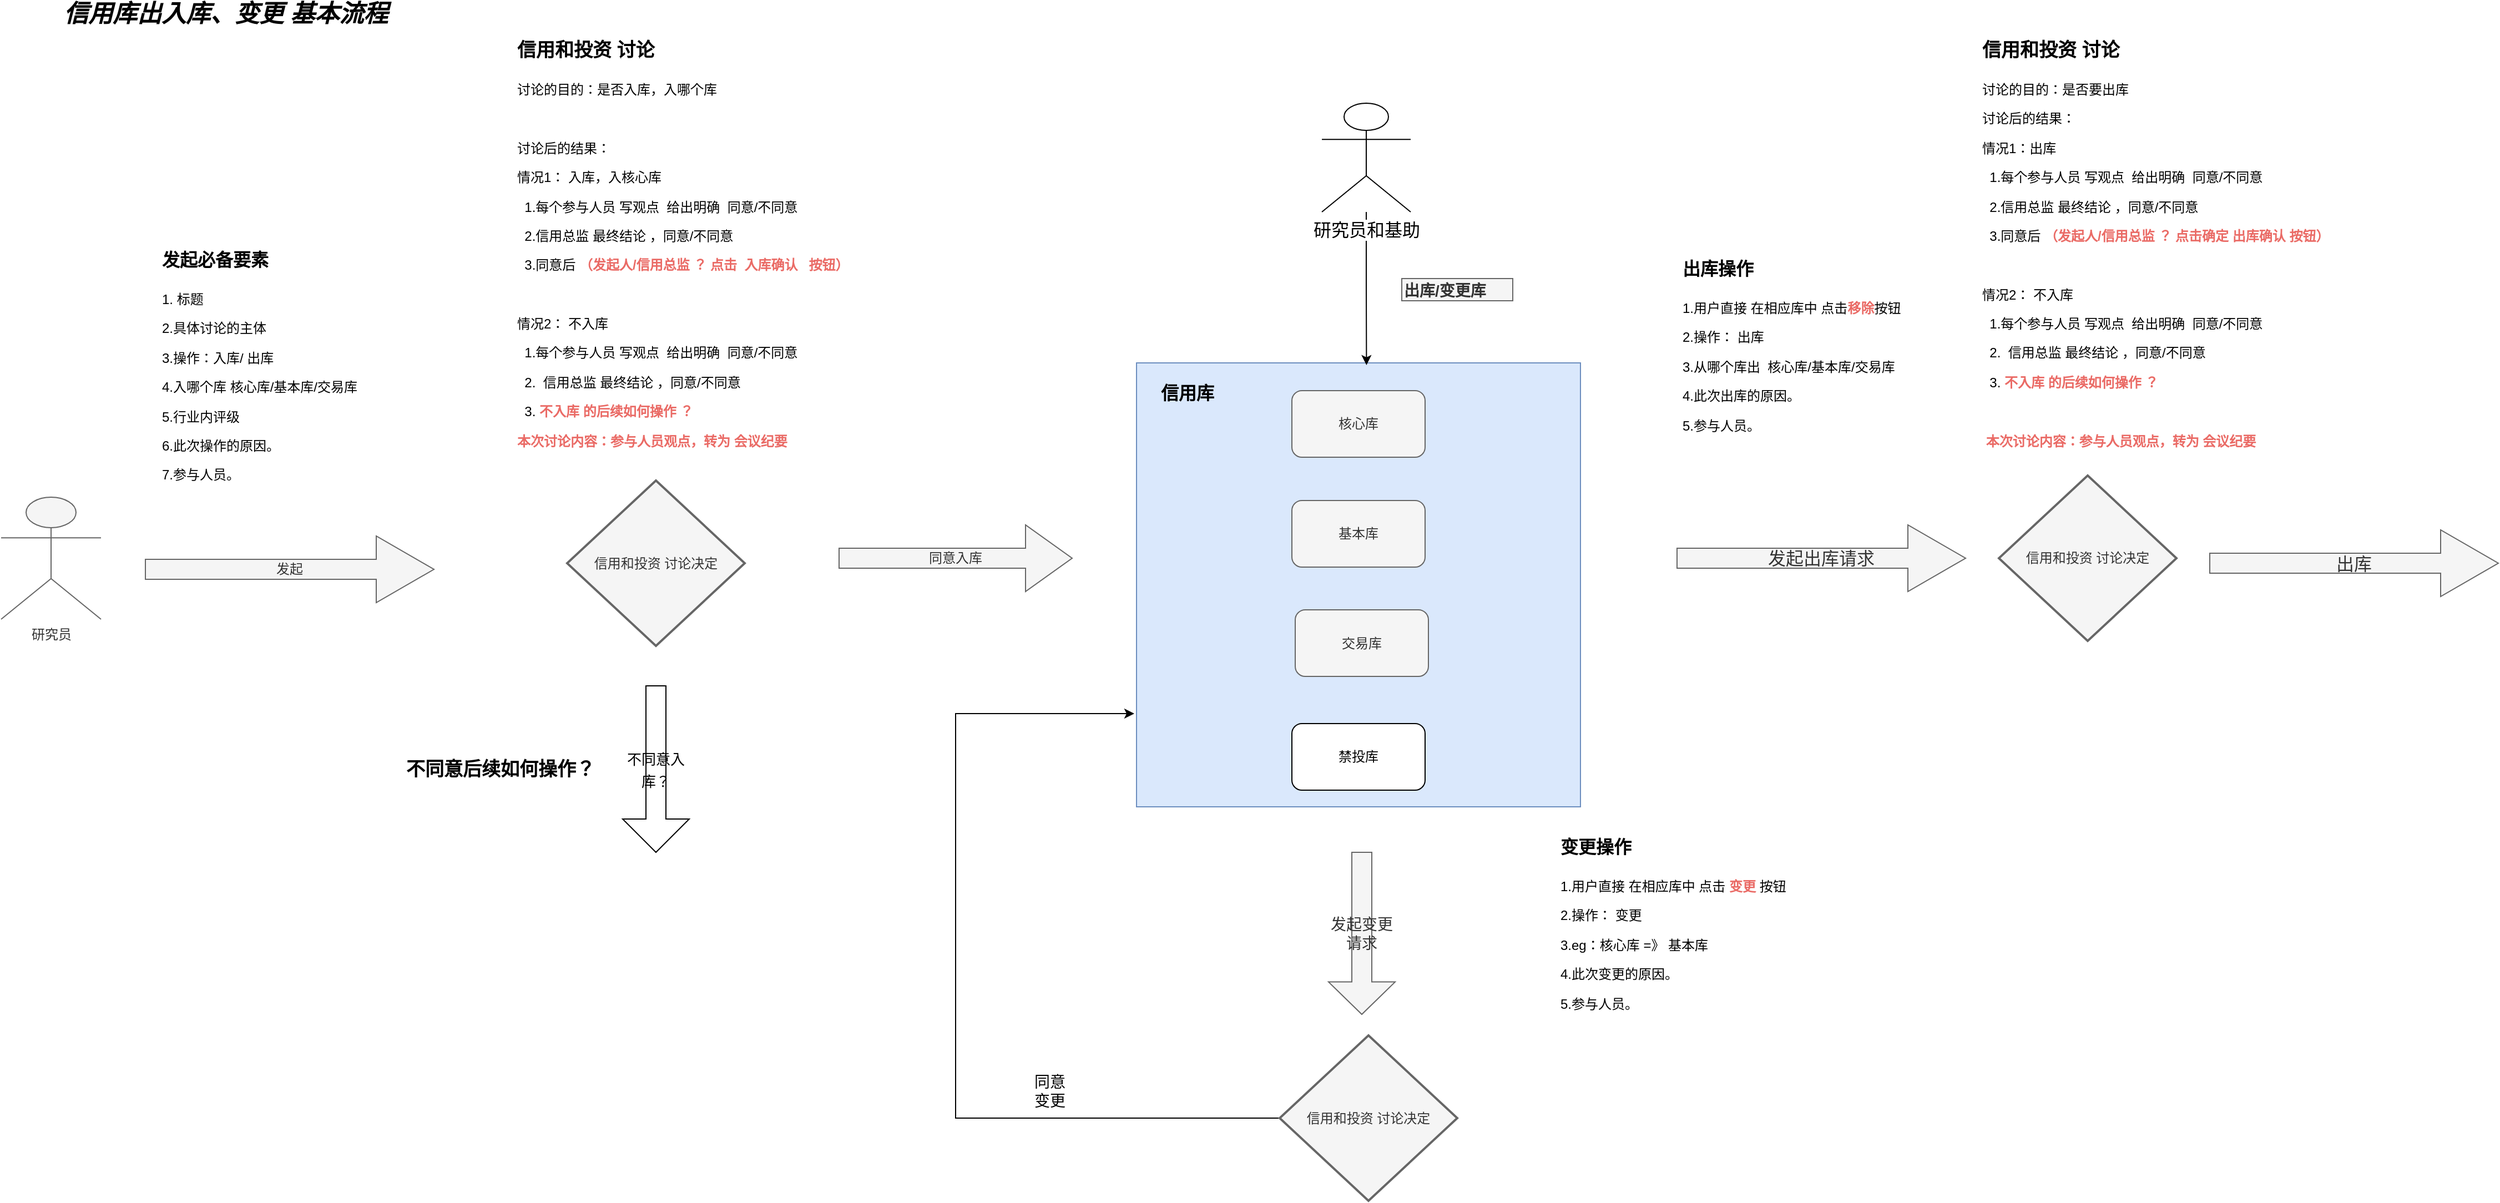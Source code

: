 <mxfile version="10.6.7" type="github"><diagram id="7c8P-my5k6tcf9bVUA7g" name="Page-1"><mxGraphModel dx="4694" dy="764" grid="1" gridSize="10" guides="1" tooltips="1" connect="1" arrows="1" fold="1" page="1" pageScale="1" pageWidth="3300" pageHeight="4681" math="0" shadow="0"><root><mxCell id="0"/><mxCell id="1" parent="0"/><mxCell id="5lBMWCzjI5tWMm7-rncr-3" value="&lt;div style=&quot;text-align: left&quot;&gt;&lt;/div&gt;" style="whiteSpace=wrap;html=1;aspect=fixed;fillColor=#dae8fc;strokeColor=#6c8ebf;" vertex="1" parent="1"><mxGeometry x="723" y="364" width="400" height="400" as="geometry"/></mxCell><mxCell id="5lBMWCzjI5tWMm7-rncr-5" value="核心库" style="rounded=1;whiteSpace=wrap;html=1;fillColor=#f5f5f5;strokeColor=#666666;fontColor=#333333;" vertex="1" parent="1"><mxGeometry x="863" y="389" width="120" height="60" as="geometry"/></mxCell><mxCell id="5lBMWCzjI5tWMm7-rncr-7" value="基本库" style="rounded=1;whiteSpace=wrap;html=1;fillColor=#f5f5f5;strokeColor=#666666;fontColor=#333333;" vertex="1" parent="1"><mxGeometry x="863" y="488" width="120" height="60" as="geometry"/></mxCell><mxCell id="5lBMWCzjI5tWMm7-rncr-8" value="交易库" style="rounded=1;whiteSpace=wrap;html=1;fillColor=#f5f5f5;strokeColor=#666666;fontColor=#333333;" vertex="1" parent="1"><mxGeometry x="866" y="586.5" width="120" height="60" as="geometry"/></mxCell><mxCell id="5lBMWCzjI5tWMm7-rncr-10" value="禁投库" style="rounded=1;whiteSpace=wrap;html=1;" vertex="1" parent="1"><mxGeometry x="863" y="689" width="120" height="60" as="geometry"/></mxCell><mxCell id="5lBMWCzjI5tWMm7-rncr-16" value="信用库" style="text;html=1;resizable=0;points=[];autosize=1;align=left;verticalAlign=top;spacingTop=-4;fontSize=16;fontStyle=1" vertex="1" parent="1"><mxGeometry x="743" y="379" width="50" height="20" as="geometry"/></mxCell><mxCell id="5lBMWCzjI5tWMm7-rncr-18" value="研究员" style="shape=umlActor;verticalLabelPosition=bottom;labelBackgroundColor=#ffffff;verticalAlign=top;html=1;outlineConnect=0;fillColor=#f5f5f5;strokeColor=#666666;fontColor=#333333;" vertex="1" parent="1"><mxGeometry x="-300" y="485" width="90" height="110" as="geometry"/></mxCell><mxCell id="5lBMWCzjI5tWMm7-rncr-20" value="发起" style="shape=singleArrow;whiteSpace=wrap;html=1;fillColor=#f5f5f5;strokeColor=#666666;fontColor=#333333;" vertex="1" parent="1"><mxGeometry x="-170" y="520" width="260" height="60" as="geometry"/></mxCell><mxCell id="5lBMWCzjI5tWMm7-rncr-21" value="信用和投资 讨论决定" style="strokeWidth=2;html=1;shape=mxgraph.flowchart.decision;whiteSpace=wrap;fillColor=#f5f5f5;strokeColor=#666666;fontColor=#333333;" vertex="1" parent="1"><mxGeometry x="210" y="470" width="160" height="149" as="geometry"/></mxCell><mxCell id="5lBMWCzjI5tWMm7-rncr-22" value="&lt;h1&gt;&lt;font style=&quot;font-size: 17px&quot;&gt;信用和投资 讨论&lt;/font&gt;&lt;/h1&gt;&lt;p&gt;讨论的目的：是否入库，入哪个库&lt;/p&gt;&lt;p&gt;&lt;br&gt;&lt;/p&gt;&lt;p&gt;讨论后的结果：&lt;/p&gt;&lt;p&gt;情况1： 入库，入核心库&lt;/p&gt;&lt;p&gt;&amp;nbsp; 1.每个参与人员 写观点&amp;nbsp; 给出明确&amp;nbsp; 同意/不同意&lt;/p&gt;&lt;p&gt;&amp;nbsp; 2.信用总监 最终结论 ，同意/不同意&lt;/p&gt;&lt;p&gt;&amp;nbsp; 3.同意后&lt;b&gt;&lt;font color=&quot;#ea6b66&quot;&gt; （发起人/信用总监 ？ 点击&amp;nbsp; 入库确认&amp;nbsp; &amp;nbsp;按钮）&lt;/font&gt;&lt;/b&gt;&lt;/p&gt;&lt;p&gt;&lt;b&gt;&lt;font color=&quot;#ea6b66&quot;&gt;&amp;nbsp;&amp;nbsp;&lt;/font&gt;&lt;/b&gt;&lt;/p&gt;&lt;p&gt;情况2： 不入库&lt;/p&gt;&lt;p&gt;&amp;nbsp; 1.每个参与人员 写观点&amp;nbsp; 给出明确&amp;nbsp; 同意/不同意&lt;/p&gt;&lt;p&gt;&amp;nbsp; 2.&amp;nbsp; 信用总监 最终结论 ，同意/不同意&lt;/p&gt;&lt;p&gt;&amp;nbsp; 3. &lt;b&gt;&lt;font color=&quot;#ea6b66&quot;&gt;不入库 的后续如何操作 ？&lt;/font&gt;&lt;/b&gt;&lt;/p&gt;&lt;p&gt;&lt;b&gt;&lt;font color=&quot;#ea6b66&quot;&gt;本次讨论内容：参与人员观点，转为 会议纪要&lt;/font&gt;&lt;/b&gt;&lt;b&gt;&lt;font color=&quot;#ea6b66&quot;&gt;&lt;br&gt;&lt;/font&gt;&lt;/b&gt;&lt;/p&gt;" style="text;html=1;strokeColor=none;fillColor=none;spacing=5;spacingTop=-20;whiteSpace=wrap;overflow=hidden;rounded=0;" vertex="1" parent="1"><mxGeometry x="160" y="60" width="340" height="389" as="geometry"/></mxCell><mxCell id="5lBMWCzjI5tWMm7-rncr-25" value="&lt;h1&gt;&lt;font style=&quot;font-size: 16px&quot;&gt;发起必备要素&lt;/font&gt;&lt;/h1&gt;&lt;p&gt;1. 标题&lt;/p&gt;&lt;p&gt;2.具体讨论的主体&lt;/p&gt;&lt;p&gt;3.操作：入库/ 出库&lt;/p&gt;&lt;p&gt;4.入哪个库 核心库/基本库/交易库&lt;/p&gt;&lt;p&gt;5.行业内评级&lt;/p&gt;&lt;p&gt;6.此次操作的原因。&lt;/p&gt;&lt;p&gt;7.参与人员。&lt;/p&gt;&lt;p&gt;&lt;br&gt;&lt;/p&gt;" style="text;html=1;strokeColor=none;fillColor=none;spacing=5;spacingTop=-20;whiteSpace=wrap;overflow=hidden;rounded=0;" vertex="1" parent="1"><mxGeometry x="-160" y="248.5" width="190" height="231" as="geometry"/></mxCell><mxCell id="5lBMWCzjI5tWMm7-rncr-29" value="同意入库" style="shape=singleArrow;whiteSpace=wrap;html=1;fillColor=#f5f5f5;strokeColor=#666666;fontColor=#333333;" vertex="1" parent="1"><mxGeometry x="455" y="510" width="210" height="60" as="geometry"/></mxCell><mxCell id="5lBMWCzjI5tWMm7-rncr-34" value="&lt;font style=&quot;font-size: 13px&quot;&gt;不同意入库？&lt;/font&gt;" style="shape=singleArrow;direction=south;whiteSpace=wrap;html=1;fillColor=none;gradientColor=#ffffff;fontSize=16;" vertex="1" parent="1"><mxGeometry x="260" y="655" width="60" height="150" as="geometry"/></mxCell><mxCell id="5lBMWCzjI5tWMm7-rncr-35" value="&lt;h1&gt;&lt;font style=&quot;font-size: 17px&quot;&gt;不同意后续如何操作？&lt;/font&gt;&lt;/h1&gt;" style="text;html=1;strokeColor=none;fillColor=none;spacing=5;spacingTop=-20;whiteSpace=wrap;overflow=hidden;rounded=0;fontSize=16;" vertex="1" parent="1"><mxGeometry x="60" y="695" width="180" height="70" as="geometry"/></mxCell><mxCell id="5lBMWCzjI5tWMm7-rncr-42" value="出库" style="shape=singleArrow;whiteSpace=wrap;html=1;fillColor=#f5f5f5;fontSize=16;strokeColor=#666666;fontColor=#333333;" vertex="1" parent="1"><mxGeometry x="1690" y="514.5" width="260" height="60" as="geometry"/></mxCell><mxCell id="5lBMWCzjI5tWMm7-rncr-46" style="edgeStyle=orthogonalEdgeStyle;rounded=0;orthogonalLoop=1;jettySize=auto;html=1;entryX=0.518;entryY=0.005;entryDx=0;entryDy=0;entryPerimeter=0;fontSize=16;" edge="1" parent="1" source="5lBMWCzjI5tWMm7-rncr-43" target="5lBMWCzjI5tWMm7-rncr-3"><mxGeometry relative="1" as="geometry"/></mxCell><mxCell id="5lBMWCzjI5tWMm7-rncr-43" value="研究员和基助" style="shape=umlActor;verticalLabelPosition=bottom;labelBackgroundColor=#ffffff;verticalAlign=top;html=1;outlineConnect=0;fillColor=none;gradientColor=#ffffff;fontSize=16;" vertex="1" parent="1"><mxGeometry x="890" y="130" width="80" height="98" as="geometry"/></mxCell><mxCell id="5lBMWCzjI5tWMm7-rncr-47" value="出库/变更库" style="text;html=1;resizable=0;points=[];autosize=1;align=left;verticalAlign=top;spacingTop=-4;fontSize=14;fillColor=#f5f5f5;strokeColor=#666666;fontColor=#333333;fontStyle=1" vertex="1" parent="1"><mxGeometry x="962" y="288" width="100" height="20" as="geometry"/></mxCell><mxCell id="5lBMWCzjI5tWMm7-rncr-48" value="&lt;h1&gt;&lt;span style=&quot;font-size: 16px&quot;&gt;出库操作&lt;/span&gt;&lt;/h1&gt;&lt;p&gt;1.用户直接 在相应库中 点击&lt;font color=&quot;#ea6b66&quot;&gt;&lt;b&gt;移除&lt;/b&gt;&lt;/font&gt;按钮&lt;/p&gt;&lt;p&gt;2.操作： 出库&lt;/p&gt;&lt;p&gt;3.从哪个库出&amp;nbsp; 核心库/基本库/交易库&lt;/p&gt;&lt;p&gt;4.此次出库的原因。&lt;/p&gt;&lt;p&gt;5.参与人员。&lt;/p&gt;&lt;p&gt;&lt;br&gt;&lt;/p&gt;" style="text;html=1;strokeColor=none;fillColor=none;spacing=5;spacingTop=-20;whiteSpace=wrap;overflow=hidden;rounded=0;" vertex="1" parent="1"><mxGeometry x="1210" y="257" width="220" height="192" as="geometry"/></mxCell><mxCell id="5lBMWCzjI5tWMm7-rncr-49" value="信用和投资 讨论决定" style="strokeWidth=2;html=1;shape=mxgraph.flowchart.decision;whiteSpace=wrap;fillColor=#f5f5f5;strokeColor=#666666;fontColor=#333333;" vertex="1" parent="1"><mxGeometry x="1500" y="465.5" width="160" height="149" as="geometry"/></mxCell><mxCell id="5lBMWCzjI5tWMm7-rncr-50" value="&lt;h1&gt;&lt;font style=&quot;font-size: 17px&quot;&gt;信用和投资 讨论&lt;/font&gt;&lt;/h1&gt;&lt;p&gt;讨论的目的：是否要出库&lt;/p&gt;&lt;p&gt;讨论后的结果：&lt;/p&gt;&lt;p&gt;情况1：出库&lt;/p&gt;&lt;p&gt;&amp;nbsp; 1.每个参与人员 写观点&amp;nbsp; 给出明确&amp;nbsp; 同意/不同意&lt;/p&gt;&lt;p&gt;&amp;nbsp; 2.信用总监 最终结论 ，同意/不同意&lt;/p&gt;&lt;p&gt;&amp;nbsp; 3.同意后&lt;b&gt;&lt;font color=&quot;#ea6b66&quot;&gt; （发起人/信用总监 ？ 点击确定 出库确认 按钮）&lt;/font&gt;&lt;/b&gt;&lt;/p&gt;&lt;p&gt;&lt;b&gt;&lt;font color=&quot;#ea6b66&quot;&gt;&amp;nbsp;&lt;/font&gt;&lt;/b&gt;&lt;/p&gt;&lt;p&gt;情况2： 不入库&lt;/p&gt;&lt;p&gt;&amp;nbsp; 1.每个参与人员 写观点&amp;nbsp; 给出明确&amp;nbsp; 同意/不同意&lt;/p&gt;&lt;p&gt;&amp;nbsp; 2.&amp;nbsp; 信用总监 最终结论 ，同意/不同意&lt;/p&gt;&lt;p&gt;&amp;nbsp; 3. &lt;b&gt;&lt;font color=&quot;#ea6b66&quot;&gt;不入库 的后续如何操作 ？&lt;/font&gt;&lt;/b&gt;&lt;/p&gt;&lt;p&gt;&lt;b&gt;&lt;font color=&quot;#ea6b66&quot;&gt;&lt;br&gt;&lt;/font&gt;&lt;/b&gt;&lt;/p&gt;&lt;p&gt;&lt;b&gt;&lt;font color=&quot;#ea6b66&quot;&gt;&amp;nbsp;本次讨论内容：参与人员观点，转为 会议纪要&lt;/font&gt;&lt;/b&gt;&lt;b&gt;&lt;font color=&quot;#ea6b66&quot;&gt;&lt;br&gt;&lt;/font&gt;&lt;/b&gt;&lt;/p&gt;&lt;p&gt;&lt;b&gt;&lt;font color=&quot;#ea6b66&quot;&gt;&lt;br&gt;&lt;/font&gt;&lt;/b&gt;&lt;/p&gt;" style="text;html=1;strokeColor=none;fillColor=none;spacing=5;spacingTop=-20;whiteSpace=wrap;overflow=hidden;rounded=0;" vertex="1" parent="1"><mxGeometry x="1480" y="60" width="340" height="393" as="geometry"/></mxCell><mxCell id="5lBMWCzjI5tWMm7-rncr-56" style="edgeStyle=orthogonalEdgeStyle;rounded=0;orthogonalLoop=1;jettySize=auto;html=1;exitX=0;exitY=0.5;exitDx=0;exitDy=0;exitPerimeter=0;fontSize=14;" edge="1" parent="1" source="5lBMWCzjI5tWMm7-rncr-51"><mxGeometry relative="1" as="geometry"><mxPoint x="721" y="680" as="targetPoint"/><Array as="points"><mxPoint x="560" y="1045"/><mxPoint x="560" y="680"/><mxPoint x="721" y="680"/></Array></mxGeometry></mxCell><mxCell id="5lBMWCzjI5tWMm7-rncr-51" value="信用和投资 讨论决定" style="strokeWidth=2;html=1;shape=mxgraph.flowchart.decision;whiteSpace=wrap;fillColor=#f5f5f5;strokeColor=#666666;fontColor=#333333;" vertex="1" parent="1"><mxGeometry x="852" y="970" width="160" height="149" as="geometry"/></mxCell><mxCell id="5lBMWCzjI5tWMm7-rncr-52" value="发起变更请求" style="shape=singleArrow;direction=south;whiteSpace=wrap;html=1;fillColor=#f5f5f5;fontSize=14;strokeColor=#666666;fontColor=#333333;" vertex="1" parent="1"><mxGeometry x="896" y="805" width="60" height="146" as="geometry"/></mxCell><mxCell id="5lBMWCzjI5tWMm7-rncr-53" value="&lt;h1&gt;&lt;span style=&quot;font-size: 16px&quot;&gt;变更操作&lt;/span&gt;&lt;/h1&gt;&lt;p&gt;1.用户直接 在相应库中 点击&amp;nbsp;&lt;font color=&quot;#ea6b66&quot;&gt;&lt;b&gt;变更&amp;nbsp;&lt;/b&gt;&lt;/font&gt;按钮&lt;/p&gt;&lt;p&gt;2.操作： 变更&lt;/p&gt;&lt;p&gt;3.eg：核心库 =》 基本库&lt;/p&gt;&lt;p&gt;4.此次变更的原因。&lt;/p&gt;&lt;p&gt;5.参与人员。&lt;/p&gt;&lt;p&gt;&lt;br&gt;&lt;/p&gt;" style="text;html=1;strokeColor=none;fillColor=none;spacing=5;spacingTop=-20;whiteSpace=wrap;overflow=hidden;rounded=0;" vertex="1" parent="1"><mxGeometry x="1100" y="778" width="220" height="192" as="geometry"/></mxCell><mxCell id="5lBMWCzjI5tWMm7-rncr-55" value="发起出库请求" style="shape=singleArrow;whiteSpace=wrap;html=1;fillColor=#f5f5f5;fontSize=16;strokeColor=#666666;fontColor=#333333;" vertex="1" parent="1"><mxGeometry x="1210" y="510" width="260" height="60" as="geometry"/></mxCell><mxCell id="5lBMWCzjI5tWMm7-rncr-57" value="同意变更" style="text;html=1;strokeColor=none;fillColor=none;align=center;verticalAlign=middle;whiteSpace=wrap;rounded=0;fontSize=14;" vertex="1" parent="1"><mxGeometry x="625" y="1010" width="40" height="20" as="geometry"/></mxCell><mxCell id="5lBMWCzjI5tWMm7-rncr-60" value="信用库出入库、变更 基本流程" style="text;html=1;align=center;verticalAlign=middle;whiteSpace=wrap;rounded=0;fontSize=22;fontStyle=3" vertex="1" parent="1"><mxGeometry x="-300" y="40" width="405" height="20" as="geometry"/></mxCell></root></mxGraphModel></diagram></mxfile>